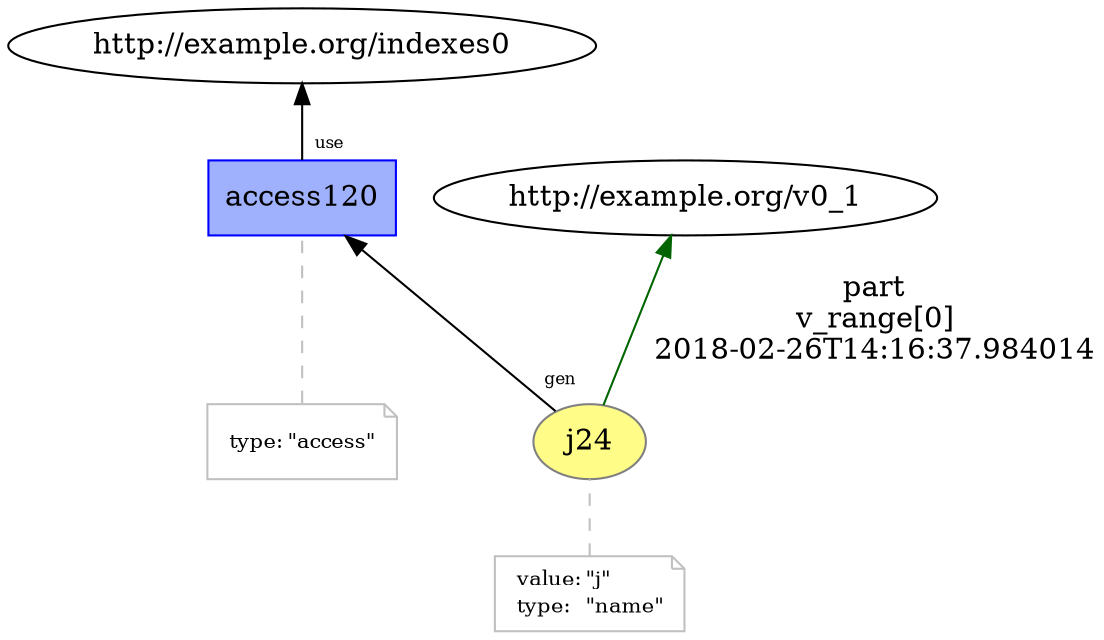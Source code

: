 digraph "PROV" { size="16,12"; rankdir="BT";
"http://example.org/j24" [fillcolor="#FFFC87",color="#808080",style="filled",label="j24",URL="http://example.org/j24"]
"-attrs0" [color="gray",shape="note",fontsize="10",fontcolor="black",label=<<TABLE cellpadding="0" border="0">
	<TR>
	    <TD align="left">value:</TD>
	    <TD align="left">&quot;j&quot;</TD>
	</TR>
	<TR>
	    <TD align="left">type:</TD>
	    <TD align="left">&quot;name&quot;</TD>
	</TR>
</TABLE>>]
"-attrs0" -> "http://example.org/j24" [color="gray",style="dashed",arrowhead="none"]
"http://example.org/j24" -> "http://example.org/v0_1" [labelfontsize="8",labeldistance="1.5",color="darkgreen",labelangle="60.0",rotation="20",label="part
v_range[0]
2018-02-26T14:16:37.984014"]
"http://example.org/access120" [fillcolor="#9FB1FC",color="#0000FF",shape="polygon",sides="4",style="filled",label="access120",URL="http://example.org/access120"]
"-attrs1" [color="gray",shape="note",fontsize="10",fontcolor="black",label=<<TABLE cellpadding="0" border="0">
	<TR>
	    <TD align="left">type:</TD>
	    <TD align="left">&quot;access&quot;</TD>
	</TR>
</TABLE>>]
"-attrs1" -> "http://example.org/access120" [color="gray",style="dashed",arrowhead="none"]
"http://example.org/access120" -> "http://example.org/indexes0" [labelfontsize="8",labeldistance="1.5",labelangle="60.0",rotation="20",taillabel="use"]
"http://example.org/j24" -> "http://example.org/access120" [labelfontsize="8",labeldistance="1.5",labelangle="60.0",rotation="20",taillabel="gen"]
}